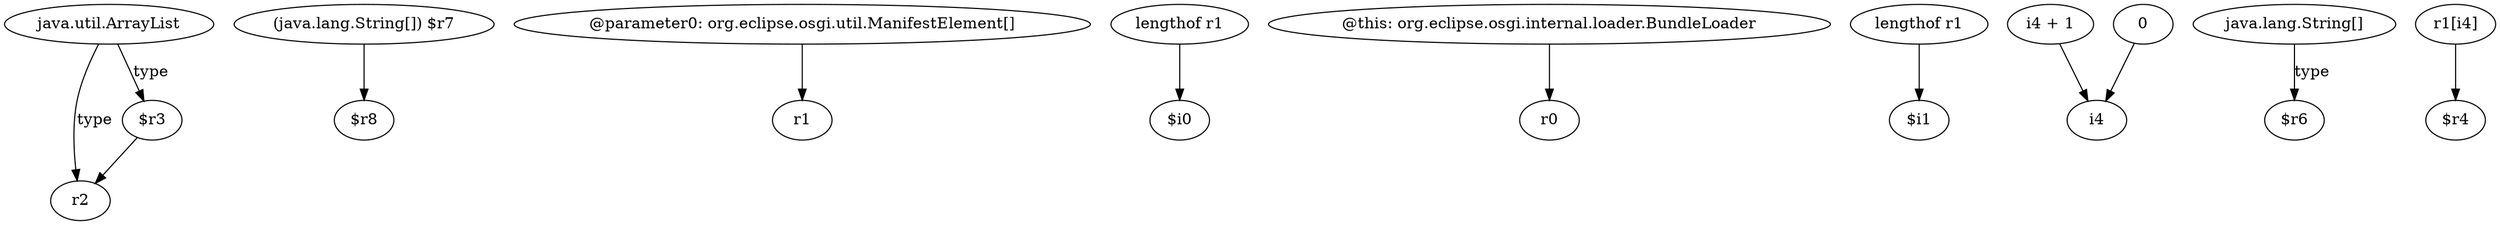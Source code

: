 digraph g {
0[label="java.util.ArrayList"]
1[label="r2"]
0->1[label="type"]
2[label="(java.lang.String[]) $r7"]
3[label="$r8"]
2->3[label=""]
4[label="@parameter0: org.eclipse.osgi.util.ManifestElement[]"]
5[label="r1"]
4->5[label=""]
6[label="lengthof r1"]
7[label="$i0"]
6->7[label=""]
8[label="$r3"]
8->1[label=""]
9[label="@this: org.eclipse.osgi.internal.loader.BundleLoader"]
10[label="r0"]
9->10[label=""]
11[label="lengthof r1"]
12[label="$i1"]
11->12[label=""]
13[label="i4 + 1"]
14[label="i4"]
13->14[label=""]
15[label="java.lang.String[]"]
16[label="$r6"]
15->16[label="type"]
17[label="0"]
17->14[label=""]
18[label="r1[i4]"]
19[label="$r4"]
18->19[label=""]
0->8[label="type"]
}